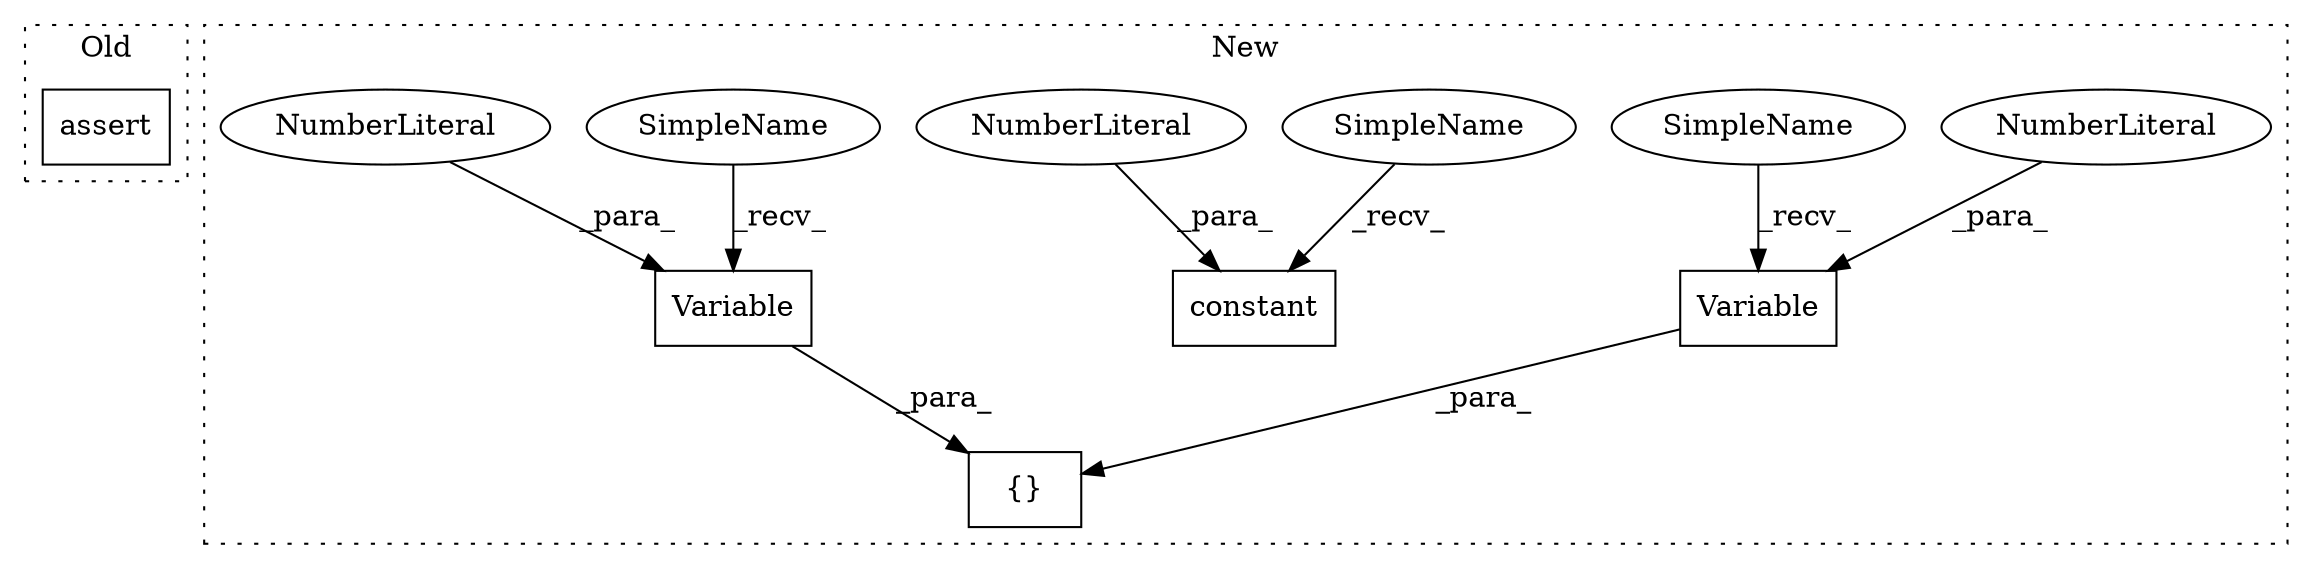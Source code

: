 digraph G {
subgraph cluster0 {
1 [label="assert" a="32" s="3948,4100" l="15,-5" shape="box"];
label = "Old";
style="dotted";
}
subgraph cluster1 {
2 [label="Variable" a="32" s="3791,3803" l="9,1" shape="box"];
3 [label="{}" a="4" s="3779,3829" l="1,1" shape="box"];
4 [label="NumberLiteral" a="34" s="3800" l="3" shape="ellipse"];
5 [label="Variable" a="32" s="3816,3828" l="9,1" shape="box"];
6 [label="NumberLiteral" a="34" s="3825" l="3" shape="ellipse"];
7 [label="constant" a="32" s="3870,3882" l="9,1" shape="box"];
8 [label="NumberLiteral" a="34" s="3879" l="3" shape="ellipse"];
9 [label="SimpleName" a="42" s="3859" l="10" shape="ellipse"];
10 [label="SimpleName" a="42" s="3780" l="10" shape="ellipse"];
11 [label="SimpleName" a="42" s="3805" l="10" shape="ellipse"];
label = "New";
style="dotted";
}
2 -> 3 [label="_para_"];
4 -> 2 [label="_para_"];
5 -> 3 [label="_para_"];
6 -> 5 [label="_para_"];
8 -> 7 [label="_para_"];
9 -> 7 [label="_recv_"];
10 -> 2 [label="_recv_"];
11 -> 5 [label="_recv_"];
}